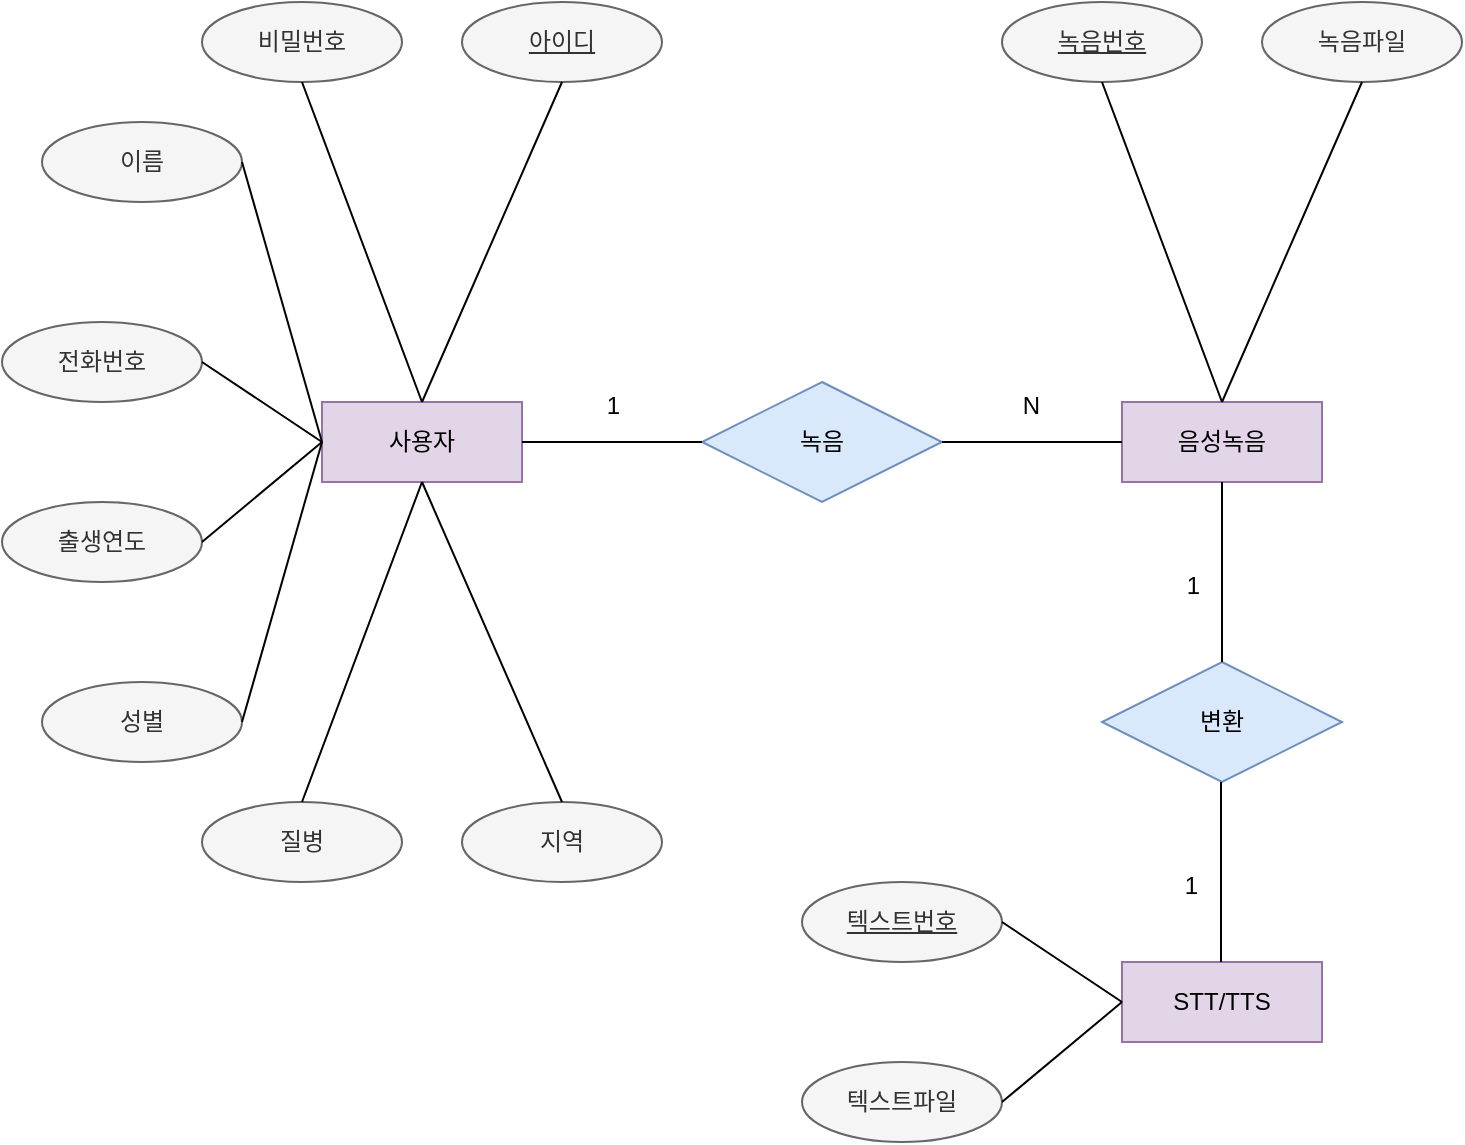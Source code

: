 <mxfile version="22.0.8" type="github">
  <diagram name="페이지-1" id="IZQcEfykW6J3imvjiS0W">
    <mxGraphModel dx="1434" dy="750" grid="1" gridSize="10" guides="1" tooltips="1" connect="1" arrows="1" fold="1" page="1" pageScale="1" pageWidth="827" pageHeight="1169" math="0" shadow="0">
      <root>
        <mxCell id="0" />
        <mxCell id="1" parent="0" />
        <mxCell id="Z8FplHI0yrpcoM4fUBnW-1" value="비밀번호" style="ellipse;whiteSpace=wrap;html=1;align=center;fillColor=#f5f5f5;fontColor=#333333;strokeColor=#666666;" vertex="1" parent="1">
          <mxGeometry x="140" y="40" width="100" height="40" as="geometry" />
        </mxCell>
        <mxCell id="Z8FplHI0yrpcoM4fUBnW-2" value="STT/TTS" style="whiteSpace=wrap;html=1;align=center;fillColor=#e1d5e7;strokeColor=#9673a6;" vertex="1" parent="1">
          <mxGeometry x="600" y="520" width="100" height="40" as="geometry" />
        </mxCell>
        <mxCell id="Z8FplHI0yrpcoM4fUBnW-3" value="사용자" style="whiteSpace=wrap;html=1;align=center;fillColor=#e1d5e7;strokeColor=#9673a6;" vertex="1" parent="1">
          <mxGeometry x="200" y="240" width="100" height="40" as="geometry" />
        </mxCell>
        <mxCell id="Z8FplHI0yrpcoM4fUBnW-4" value="음성녹음" style="whiteSpace=wrap;html=1;align=center;fillColor=#e1d5e7;strokeColor=#9673a6;" vertex="1" parent="1">
          <mxGeometry x="600" y="240" width="100" height="40" as="geometry" />
        </mxCell>
        <mxCell id="Z8FplHI0yrpcoM4fUBnW-5" value="녹음" style="shape=rhombus;perimeter=rhombusPerimeter;whiteSpace=wrap;html=1;align=center;fillColor=#dae8fc;strokeColor=#6c8ebf;" vertex="1" parent="1">
          <mxGeometry x="390" y="230" width="120" height="60" as="geometry" />
        </mxCell>
        <mxCell id="Z8FplHI0yrpcoM4fUBnW-6" value="변환" style="shape=rhombus;perimeter=rhombusPerimeter;whiteSpace=wrap;html=1;align=center;fillColor=#dae8fc;strokeColor=#6c8ebf;" vertex="1" parent="1">
          <mxGeometry x="590" y="370" width="120" height="60" as="geometry" />
        </mxCell>
        <mxCell id="Z8FplHI0yrpcoM4fUBnW-7" value="" style="endArrow=none;html=1;rounded=0;exitX=0.5;exitY=1;exitDx=0;exitDy=0;entryX=0.5;entryY=0;entryDx=0;entryDy=0;" edge="1" parent="1" source="Z8FplHI0yrpcoM4fUBnW-4" target="Z8FplHI0yrpcoM4fUBnW-6">
          <mxGeometry relative="1" as="geometry">
            <mxPoint x="390" y="390" as="sourcePoint" />
            <mxPoint x="550" y="390" as="targetPoint" />
          </mxGeometry>
        </mxCell>
        <mxCell id="Z8FplHI0yrpcoM4fUBnW-8" value="1" style="resizable=0;html=1;whiteSpace=wrap;align=right;verticalAlign=bottom;" connectable="0" vertex="1" parent="Z8FplHI0yrpcoM4fUBnW-7">
          <mxGeometry x="1" relative="1" as="geometry">
            <mxPoint x="-10" y="-30" as="offset" />
          </mxGeometry>
        </mxCell>
        <mxCell id="Z8FplHI0yrpcoM4fUBnW-9" value="" style="endArrow=none;html=1;rounded=0;exitX=0.5;exitY=1;exitDx=0;exitDy=0;entryX=0.5;entryY=0;entryDx=0;entryDy=0;" edge="1" parent="1">
          <mxGeometry relative="1" as="geometry">
            <mxPoint x="649.5" y="430" as="sourcePoint" />
            <mxPoint x="649.5" y="520" as="targetPoint" />
          </mxGeometry>
        </mxCell>
        <mxCell id="Z8FplHI0yrpcoM4fUBnW-10" value="1" style="resizable=0;html=1;whiteSpace=wrap;align=right;verticalAlign=bottom;" connectable="0" vertex="1" parent="Z8FplHI0yrpcoM4fUBnW-9">
          <mxGeometry x="1" relative="1" as="geometry">
            <mxPoint x="-10" y="-30" as="offset" />
          </mxGeometry>
        </mxCell>
        <mxCell id="Z8FplHI0yrpcoM4fUBnW-12" value="" style="endArrow=none;html=1;rounded=0;exitX=1;exitY=0.5;exitDx=0;exitDy=0;entryX=0;entryY=0.5;entryDx=0;entryDy=0;" edge="1" parent="1" source="Z8FplHI0yrpcoM4fUBnW-3" target="Z8FplHI0yrpcoM4fUBnW-5">
          <mxGeometry relative="1" as="geometry">
            <mxPoint x="390" y="390" as="sourcePoint" />
            <mxPoint x="380" y="260" as="targetPoint" />
          </mxGeometry>
        </mxCell>
        <mxCell id="Z8FplHI0yrpcoM4fUBnW-13" value="1" style="resizable=0;html=1;whiteSpace=wrap;align=right;verticalAlign=bottom;" connectable="0" vertex="1" parent="Z8FplHI0yrpcoM4fUBnW-12">
          <mxGeometry x="1" relative="1" as="geometry">
            <mxPoint x="-40" y="-10" as="offset" />
          </mxGeometry>
        </mxCell>
        <mxCell id="Z8FplHI0yrpcoM4fUBnW-15" value="" style="endArrow=none;html=1;rounded=0;exitX=1;exitY=0.5;exitDx=0;exitDy=0;entryX=0;entryY=0.5;entryDx=0;entryDy=0;" edge="1" parent="1">
          <mxGeometry relative="1" as="geometry">
            <mxPoint x="510" y="260" as="sourcePoint" />
            <mxPoint x="600" y="260" as="targetPoint" />
          </mxGeometry>
        </mxCell>
        <mxCell id="Z8FplHI0yrpcoM4fUBnW-16" value="N" style="resizable=0;html=1;whiteSpace=wrap;align=right;verticalAlign=bottom;" connectable="0" vertex="1" parent="Z8FplHI0yrpcoM4fUBnW-15">
          <mxGeometry x="1" relative="1" as="geometry">
            <mxPoint x="-40" y="-10" as="offset" />
          </mxGeometry>
        </mxCell>
        <mxCell id="Z8FplHI0yrpcoM4fUBnW-17" value="&lt;u&gt;아이디&lt;/u&gt;" style="ellipse;whiteSpace=wrap;html=1;align=center;fillColor=#f5f5f5;fontColor=#333333;strokeColor=#666666;" vertex="1" parent="1">
          <mxGeometry x="270" y="40" width="100" height="40" as="geometry" />
        </mxCell>
        <mxCell id="Z8FplHI0yrpcoM4fUBnW-18" value="성별" style="ellipse;whiteSpace=wrap;html=1;align=center;fillColor=#f5f5f5;fontColor=#333333;strokeColor=#666666;" vertex="1" parent="1">
          <mxGeometry x="60" y="380" width="100" height="40" as="geometry" />
        </mxCell>
        <mxCell id="Z8FplHI0yrpcoM4fUBnW-19" value="출생연도" style="ellipse;whiteSpace=wrap;html=1;align=center;fillColor=#f5f5f5;fontColor=#333333;strokeColor=#666666;" vertex="1" parent="1">
          <mxGeometry x="40" y="290" width="100" height="40" as="geometry" />
        </mxCell>
        <mxCell id="Z8FplHI0yrpcoM4fUBnW-20" value="이름" style="ellipse;whiteSpace=wrap;html=1;align=center;fillColor=#f5f5f5;fontColor=#333333;strokeColor=#666666;" vertex="1" parent="1">
          <mxGeometry x="60" y="100" width="100" height="40" as="geometry" />
        </mxCell>
        <mxCell id="Z8FplHI0yrpcoM4fUBnW-21" value="전화번호" style="ellipse;whiteSpace=wrap;html=1;align=center;fillColor=#f5f5f5;fontColor=#333333;strokeColor=#666666;" vertex="1" parent="1">
          <mxGeometry x="40" y="200" width="100" height="40" as="geometry" />
        </mxCell>
        <mxCell id="Z8FplHI0yrpcoM4fUBnW-23" value="질병" style="ellipse;whiteSpace=wrap;html=1;align=center;fillColor=#f5f5f5;fontColor=#333333;strokeColor=#666666;" vertex="1" parent="1">
          <mxGeometry x="140" y="440" width="100" height="40" as="geometry" />
        </mxCell>
        <mxCell id="Z8FplHI0yrpcoM4fUBnW-24" value="지역" style="ellipse;whiteSpace=wrap;html=1;align=center;fillColor=#f5f5f5;fontColor=#333333;strokeColor=#666666;" vertex="1" parent="1">
          <mxGeometry x="270" y="440" width="100" height="40" as="geometry" />
        </mxCell>
        <mxCell id="Z8FplHI0yrpcoM4fUBnW-25" value="" style="endArrow=none;html=1;rounded=0;exitX=0.5;exitY=0;exitDx=0;exitDy=0;entryX=0.5;entryY=1;entryDx=0;entryDy=0;" edge="1" parent="1" source="Z8FplHI0yrpcoM4fUBnW-24" target="Z8FplHI0yrpcoM4fUBnW-3">
          <mxGeometry relative="1" as="geometry">
            <mxPoint x="330" y="740" as="sourcePoint" />
            <mxPoint x="490" y="740" as="targetPoint" />
          </mxGeometry>
        </mxCell>
        <mxCell id="Z8FplHI0yrpcoM4fUBnW-26" value="" style="endArrow=none;html=1;rounded=0;exitX=0.5;exitY=0;exitDx=0;exitDy=0;entryX=0.5;entryY=1;entryDx=0;entryDy=0;" edge="1" parent="1" source="Z8FplHI0yrpcoM4fUBnW-23" target="Z8FplHI0yrpcoM4fUBnW-3">
          <mxGeometry relative="1" as="geometry">
            <mxPoint x="250" y="440" as="sourcePoint" />
            <mxPoint x="180" y="280" as="targetPoint" />
          </mxGeometry>
        </mxCell>
        <mxCell id="Z8FplHI0yrpcoM4fUBnW-27" value="" style="endArrow=none;html=1;rounded=0;exitX=1;exitY=0.5;exitDx=0;exitDy=0;entryX=0;entryY=0.5;entryDx=0;entryDy=0;" edge="1" parent="1" source="Z8FplHI0yrpcoM4fUBnW-18" target="Z8FplHI0yrpcoM4fUBnW-3">
          <mxGeometry relative="1" as="geometry">
            <mxPoint x="170" y="420" as="sourcePoint" />
            <mxPoint x="220" y="260" as="targetPoint" />
          </mxGeometry>
        </mxCell>
        <mxCell id="Z8FplHI0yrpcoM4fUBnW-28" value="" style="endArrow=none;html=1;rounded=0;exitX=1;exitY=0.5;exitDx=0;exitDy=0;entryX=0;entryY=0.5;entryDx=0;entryDy=0;" edge="1" parent="1" source="Z8FplHI0yrpcoM4fUBnW-19" target="Z8FplHI0yrpcoM4fUBnW-3">
          <mxGeometry relative="1" as="geometry">
            <mxPoint x="150" y="330" as="sourcePoint" />
            <mxPoint x="190" y="190" as="targetPoint" />
          </mxGeometry>
        </mxCell>
        <mxCell id="Z8FplHI0yrpcoM4fUBnW-29" value="" style="endArrow=none;html=1;rounded=0;exitX=1;exitY=0.5;exitDx=0;exitDy=0;entryX=0;entryY=0.5;entryDx=0;entryDy=0;" edge="1" parent="1" source="Z8FplHI0yrpcoM4fUBnW-21" target="Z8FplHI0yrpcoM4fUBnW-3">
          <mxGeometry relative="1" as="geometry">
            <mxPoint x="140" y="300" as="sourcePoint" />
            <mxPoint x="200" y="240" as="targetPoint" />
          </mxGeometry>
        </mxCell>
        <mxCell id="Z8FplHI0yrpcoM4fUBnW-30" value="" style="endArrow=none;html=1;rounded=0;exitX=1;exitY=0.5;exitDx=0;exitDy=0;entryX=0;entryY=0.5;entryDx=0;entryDy=0;" edge="1" parent="1" source="Z8FplHI0yrpcoM4fUBnW-20" target="Z8FplHI0yrpcoM4fUBnW-3">
          <mxGeometry relative="1" as="geometry">
            <mxPoint x="150" y="200" as="sourcePoint" />
            <mxPoint x="210" y="220" as="targetPoint" />
          </mxGeometry>
        </mxCell>
        <mxCell id="Z8FplHI0yrpcoM4fUBnW-32" value="" style="endArrow=none;html=1;rounded=0;exitX=0.5;exitY=1;exitDx=0;exitDy=0;entryX=0.5;entryY=0;entryDx=0;entryDy=0;" edge="1" parent="1" source="Z8FplHI0yrpcoM4fUBnW-1" target="Z8FplHI0yrpcoM4fUBnW-3">
          <mxGeometry relative="1" as="geometry">
            <mxPoint x="330" y="340" as="sourcePoint" />
            <mxPoint x="490" y="340" as="targetPoint" />
          </mxGeometry>
        </mxCell>
        <mxCell id="Z8FplHI0yrpcoM4fUBnW-33" value="" style="endArrow=none;html=1;rounded=0;exitX=0.5;exitY=1;exitDx=0;exitDy=0;entryX=0.5;entryY=0;entryDx=0;entryDy=0;" edge="1" parent="1" source="Z8FplHI0yrpcoM4fUBnW-17" target="Z8FplHI0yrpcoM4fUBnW-3">
          <mxGeometry relative="1" as="geometry">
            <mxPoint x="260" y="90" as="sourcePoint" />
            <mxPoint x="320" y="250" as="targetPoint" />
          </mxGeometry>
        </mxCell>
        <mxCell id="Z8FplHI0yrpcoM4fUBnW-34" value="녹음파일" style="ellipse;whiteSpace=wrap;html=1;align=center;fillColor=#f5f5f5;fontColor=#333333;strokeColor=#666666;" vertex="1" parent="1">
          <mxGeometry x="670" y="40" width="100" height="40" as="geometry" />
        </mxCell>
        <mxCell id="Z8FplHI0yrpcoM4fUBnW-35" value="&lt;u&gt;녹음번호&lt;/u&gt;" style="ellipse;whiteSpace=wrap;html=1;align=center;fillColor=#f5f5f5;fontColor=#333333;strokeColor=#666666;" vertex="1" parent="1">
          <mxGeometry x="540" y="40" width="100" height="40" as="geometry" />
        </mxCell>
        <mxCell id="Z8FplHI0yrpcoM4fUBnW-36" value="" style="endArrow=none;html=1;rounded=0;exitX=0.5;exitY=1;exitDx=0;exitDy=0;entryX=0.5;entryY=0;entryDx=0;entryDy=0;" edge="1" parent="1" source="Z8FplHI0yrpcoM4fUBnW-35" target="Z8FplHI0yrpcoM4fUBnW-4">
          <mxGeometry relative="1" as="geometry">
            <mxPoint x="330" y="340" as="sourcePoint" />
            <mxPoint x="490" y="340" as="targetPoint" />
          </mxGeometry>
        </mxCell>
        <mxCell id="Z8FplHI0yrpcoM4fUBnW-37" value="" style="endArrow=none;html=1;rounded=0;exitX=0.5;exitY=1;exitDx=0;exitDy=0;entryX=0.5;entryY=0;entryDx=0;entryDy=0;" edge="1" parent="1" target="Z8FplHI0yrpcoM4fUBnW-4">
          <mxGeometry relative="1" as="geometry">
            <mxPoint x="720" y="80" as="sourcePoint" />
            <mxPoint x="780" y="240" as="targetPoint" />
          </mxGeometry>
        </mxCell>
        <mxCell id="Z8FplHI0yrpcoM4fUBnW-38" value="텍스트파일" style="ellipse;whiteSpace=wrap;html=1;align=center;fillColor=#f5f5f5;fontColor=#333333;strokeColor=#666666;" vertex="1" parent="1">
          <mxGeometry x="440" y="570" width="100" height="40" as="geometry" />
        </mxCell>
        <mxCell id="Z8FplHI0yrpcoM4fUBnW-39" value="&lt;u&gt;텍스트번호&lt;/u&gt;" style="ellipse;whiteSpace=wrap;html=1;align=center;fillColor=#f5f5f5;fontColor=#333333;strokeColor=#666666;" vertex="1" parent="1">
          <mxGeometry x="440" y="480" width="100" height="40" as="geometry" />
        </mxCell>
        <mxCell id="Z8FplHI0yrpcoM4fUBnW-40" value="" style="endArrow=none;html=1;rounded=0;exitX=1;exitY=0.5;exitDx=0;exitDy=0;entryX=0;entryY=0.5;entryDx=0;entryDy=0;" edge="1" source="Z8FplHI0yrpcoM4fUBnW-39" parent="1">
          <mxGeometry relative="1" as="geometry">
            <mxPoint x="540" y="580" as="sourcePoint" />
            <mxPoint x="600" y="540" as="targetPoint" />
          </mxGeometry>
        </mxCell>
        <mxCell id="Z8FplHI0yrpcoM4fUBnW-41" value="" style="endArrow=none;html=1;rounded=0;exitX=1;exitY=0.5;exitDx=0;exitDy=0;entryX=0;entryY=0.5;entryDx=0;entryDy=0;" edge="1" source="Z8FplHI0yrpcoM4fUBnW-38" parent="1">
          <mxGeometry relative="1" as="geometry">
            <mxPoint x="550" y="610" as="sourcePoint" />
            <mxPoint x="600" y="540" as="targetPoint" />
          </mxGeometry>
        </mxCell>
      </root>
    </mxGraphModel>
  </diagram>
</mxfile>

